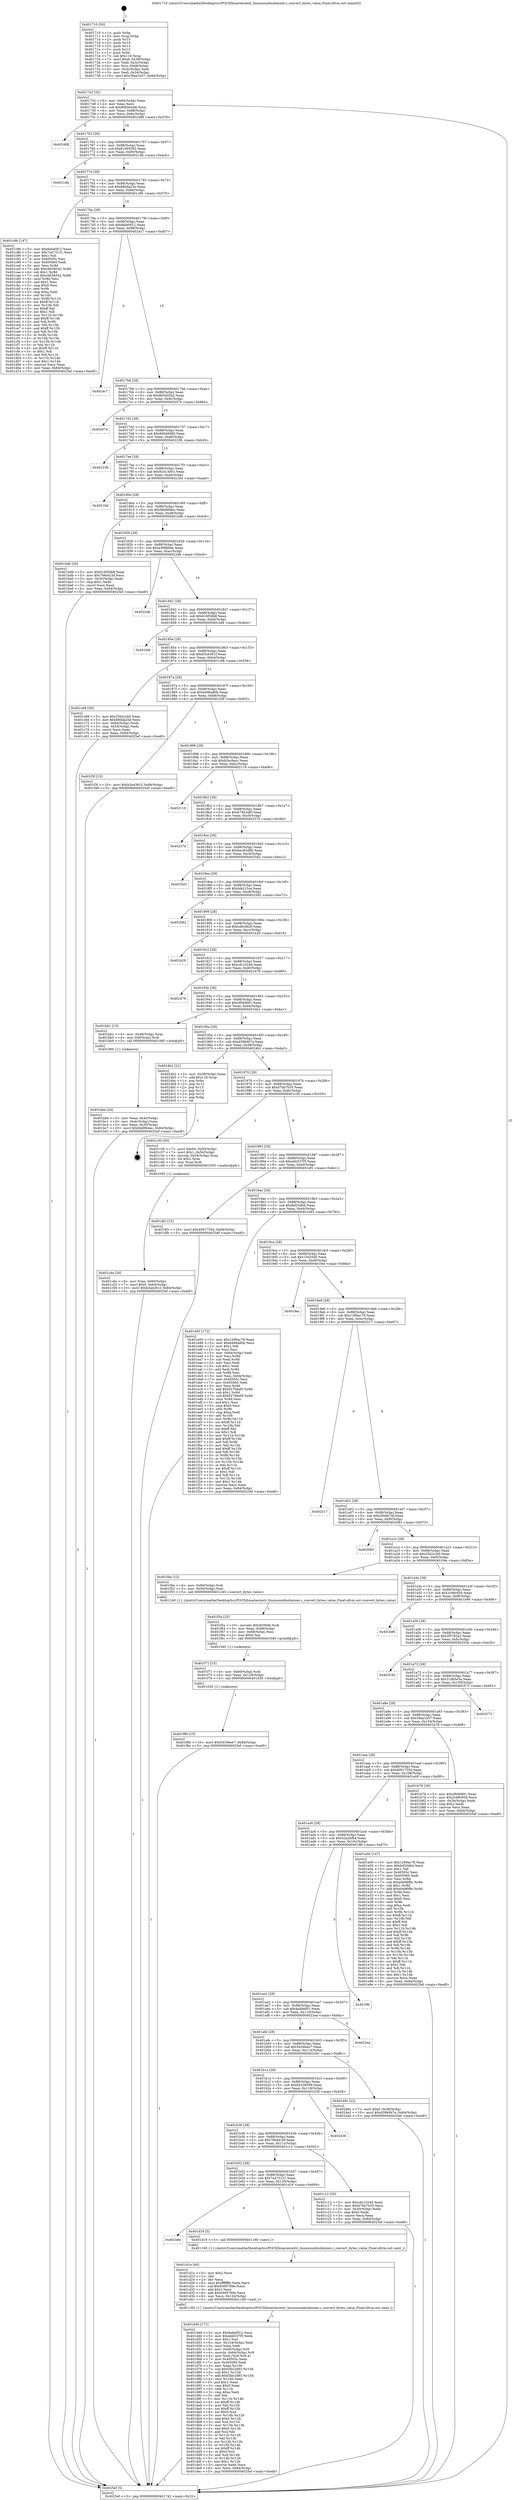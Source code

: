 digraph "0x401710" {
  label = "0x401710 (/mnt/c/Users/mathe/Desktop/tcc/POCII/binaries/extr_linuxsoundusbmixer.c_convert_bytes_value_Final-ollvm.out::main(0))"
  labelloc = "t"
  node[shape=record]

  Entry [label="",width=0.3,height=0.3,shape=circle,fillcolor=black,style=filled]
  "0x401742" [label="{
     0x401742 [32]\l
     | [instrs]\l
     &nbsp;&nbsp;0x401742 \<+6\>: mov -0x84(%rbp),%eax\l
     &nbsp;&nbsp;0x401748 \<+2\>: mov %eax,%ecx\l
     &nbsp;&nbsp;0x40174a \<+6\>: sub $0x80b5b448,%ecx\l
     &nbsp;&nbsp;0x401750 \<+6\>: mov %eax,-0x88(%rbp)\l
     &nbsp;&nbsp;0x401756 \<+6\>: mov %ecx,-0x8c(%rbp)\l
     &nbsp;&nbsp;0x40175c \<+6\>: je 0000000000402488 \<main+0xd78\>\l
  }"]
  "0x402488" [label="{
     0x402488\l
  }", style=dashed]
  "0x401762" [label="{
     0x401762 [28]\l
     | [instrs]\l
     &nbsp;&nbsp;0x401762 \<+5\>: jmp 0000000000401767 \<main+0x57\>\l
     &nbsp;&nbsp;0x401767 \<+6\>: mov -0x88(%rbp),%eax\l
     &nbsp;&nbsp;0x40176d \<+5\>: sub $0x81095592,%eax\l
     &nbsp;&nbsp;0x401772 \<+6\>: mov %eax,-0x90(%rbp)\l
     &nbsp;&nbsp;0x401778 \<+6\>: je 00000000004021db \<main+0xacb\>\l
  }"]
  Exit [label="",width=0.3,height=0.3,shape=circle,fillcolor=black,style=filled,peripheries=2]
  "0x4021db" [label="{
     0x4021db\l
  }", style=dashed]
  "0x40177e" [label="{
     0x40177e [28]\l
     | [instrs]\l
     &nbsp;&nbsp;0x40177e \<+5\>: jmp 0000000000401783 \<main+0x73\>\l
     &nbsp;&nbsp;0x401783 \<+6\>: mov -0x88(%rbp),%eax\l
     &nbsp;&nbsp;0x401789 \<+5\>: sub $0x880da25e,%eax\l
     &nbsp;&nbsp;0x40178e \<+6\>: mov %eax,-0x94(%rbp)\l
     &nbsp;&nbsp;0x401794 \<+6\>: je 0000000000401c86 \<main+0x576\>\l
  }"]
  "0x401f80" [label="{
     0x401f80 [15]\l
     | [instrs]\l
     &nbsp;&nbsp;0x401f80 \<+10\>: movl $0x54346ee7,-0x84(%rbp)\l
     &nbsp;&nbsp;0x401f8a \<+5\>: jmp 00000000004025ef \<main+0xedf\>\l
  }"]
  "0x401c86" [label="{
     0x401c86 [147]\l
     | [instrs]\l
     &nbsp;&nbsp;0x401c86 \<+5\>: mov $0x8abe0f12,%eax\l
     &nbsp;&nbsp;0x401c8b \<+5\>: mov $0x7a473131,%ecx\l
     &nbsp;&nbsp;0x401c90 \<+2\>: mov $0x1,%dl\l
     &nbsp;&nbsp;0x401c92 \<+7\>: mov 0x40505c,%esi\l
     &nbsp;&nbsp;0x401c99 \<+7\>: mov 0x405060,%edi\l
     &nbsp;&nbsp;0x401ca0 \<+3\>: mov %esi,%r8d\l
     &nbsp;&nbsp;0x401ca3 \<+7\>: add $0xcb638342,%r8d\l
     &nbsp;&nbsp;0x401caa \<+4\>: sub $0x1,%r8d\l
     &nbsp;&nbsp;0x401cae \<+7\>: sub $0xcb638342,%r8d\l
     &nbsp;&nbsp;0x401cb5 \<+4\>: imul %r8d,%esi\l
     &nbsp;&nbsp;0x401cb9 \<+3\>: and $0x1,%esi\l
     &nbsp;&nbsp;0x401cbc \<+3\>: cmp $0x0,%esi\l
     &nbsp;&nbsp;0x401cbf \<+4\>: sete %r9b\l
     &nbsp;&nbsp;0x401cc3 \<+3\>: cmp $0xa,%edi\l
     &nbsp;&nbsp;0x401cc6 \<+4\>: setl %r10b\l
     &nbsp;&nbsp;0x401cca \<+3\>: mov %r9b,%r11b\l
     &nbsp;&nbsp;0x401ccd \<+4\>: xor $0xff,%r11b\l
     &nbsp;&nbsp;0x401cd1 \<+3\>: mov %r10b,%bl\l
     &nbsp;&nbsp;0x401cd4 \<+3\>: xor $0xff,%bl\l
     &nbsp;&nbsp;0x401cd7 \<+3\>: xor $0x1,%dl\l
     &nbsp;&nbsp;0x401cda \<+3\>: mov %r11b,%r14b\l
     &nbsp;&nbsp;0x401cdd \<+4\>: and $0xff,%r14b\l
     &nbsp;&nbsp;0x401ce1 \<+3\>: and %dl,%r9b\l
     &nbsp;&nbsp;0x401ce4 \<+3\>: mov %bl,%r15b\l
     &nbsp;&nbsp;0x401ce7 \<+4\>: and $0xff,%r15b\l
     &nbsp;&nbsp;0x401ceb \<+3\>: and %dl,%r10b\l
     &nbsp;&nbsp;0x401cee \<+3\>: or %r9b,%r14b\l
     &nbsp;&nbsp;0x401cf1 \<+3\>: or %r10b,%r15b\l
     &nbsp;&nbsp;0x401cf4 \<+3\>: xor %r15b,%r14b\l
     &nbsp;&nbsp;0x401cf7 \<+3\>: or %bl,%r11b\l
     &nbsp;&nbsp;0x401cfa \<+4\>: xor $0xff,%r11b\l
     &nbsp;&nbsp;0x401cfe \<+3\>: or $0x1,%dl\l
     &nbsp;&nbsp;0x401d01 \<+3\>: and %dl,%r11b\l
     &nbsp;&nbsp;0x401d04 \<+3\>: or %r11b,%r14b\l
     &nbsp;&nbsp;0x401d07 \<+4\>: test $0x1,%r14b\l
     &nbsp;&nbsp;0x401d0b \<+3\>: cmovne %ecx,%eax\l
     &nbsp;&nbsp;0x401d0e \<+6\>: mov %eax,-0x84(%rbp)\l
     &nbsp;&nbsp;0x401d14 \<+5\>: jmp 00000000004025ef \<main+0xedf\>\l
  }"]
  "0x40179a" [label="{
     0x40179a [28]\l
     | [instrs]\l
     &nbsp;&nbsp;0x40179a \<+5\>: jmp 000000000040179f \<main+0x8f\>\l
     &nbsp;&nbsp;0x40179f \<+6\>: mov -0x88(%rbp),%eax\l
     &nbsp;&nbsp;0x4017a5 \<+5\>: sub $0x8abe0f12,%eax\l
     &nbsp;&nbsp;0x4017aa \<+6\>: mov %eax,-0x98(%rbp)\l
     &nbsp;&nbsp;0x4017b0 \<+6\>: je 00000000004024c7 \<main+0xdb7\>\l
  }"]
  "0x401f71" [label="{
     0x401f71 [15]\l
     | [instrs]\l
     &nbsp;&nbsp;0x401f71 \<+4\>: mov -0x60(%rbp),%rdi\l
     &nbsp;&nbsp;0x401f75 \<+6\>: mov %eax,-0x128(%rbp)\l
     &nbsp;&nbsp;0x401f7b \<+5\>: call 0000000000401030 \<free@plt\>\l
     | [calls]\l
     &nbsp;&nbsp;0x401030 \{1\} (unknown)\l
  }"]
  "0x4024c7" [label="{
     0x4024c7\l
  }", style=dashed]
  "0x4017b6" [label="{
     0x4017b6 [28]\l
     | [instrs]\l
     &nbsp;&nbsp;0x4017b6 \<+5\>: jmp 00000000004017bb \<main+0xab\>\l
     &nbsp;&nbsp;0x4017bb \<+6\>: mov -0x88(%rbp),%eax\l
     &nbsp;&nbsp;0x4017c1 \<+5\>: sub $0x8b5405a2,%eax\l
     &nbsp;&nbsp;0x4017c6 \<+6\>: mov %eax,-0x9c(%rbp)\l
     &nbsp;&nbsp;0x4017cc \<+6\>: je 0000000000402074 \<main+0x964\>\l
  }"]
  "0x401f5a" [label="{
     0x401f5a [23]\l
     | [instrs]\l
     &nbsp;&nbsp;0x401f5a \<+10\>: movabs $0x4030d6,%rdi\l
     &nbsp;&nbsp;0x401f64 \<+3\>: mov %eax,-0x68(%rbp)\l
     &nbsp;&nbsp;0x401f67 \<+3\>: mov -0x68(%rbp),%esi\l
     &nbsp;&nbsp;0x401f6a \<+2\>: mov $0x0,%al\l
     &nbsp;&nbsp;0x401f6c \<+5\>: call 0000000000401040 \<printf@plt\>\l
     | [calls]\l
     &nbsp;&nbsp;0x401040 \{1\} (unknown)\l
  }"]
  "0x402074" [label="{
     0x402074\l
  }", style=dashed]
  "0x4017d2" [label="{
     0x4017d2 [28]\l
     | [instrs]\l
     &nbsp;&nbsp;0x4017d2 \<+5\>: jmp 00000000004017d7 \<main+0xc7\>\l
     &nbsp;&nbsp;0x4017d7 \<+6\>: mov -0x88(%rbp),%eax\l
     &nbsp;&nbsp;0x4017dd \<+5\>: sub $0x8d046d90,%eax\l
     &nbsp;&nbsp;0x4017e2 \<+6\>: mov %eax,-0xa0(%rbp)\l
     &nbsp;&nbsp;0x4017e8 \<+6\>: je 0000000000402236 \<main+0xb26\>\l
  }"]
  "0x401d46" [label="{
     0x401d46 [171]\l
     | [instrs]\l
     &nbsp;&nbsp;0x401d46 \<+5\>: mov $0x8abe0f12,%ecx\l
     &nbsp;&nbsp;0x401d4b \<+5\>: mov $0xebb537f5,%edx\l
     &nbsp;&nbsp;0x401d50 \<+3\>: mov $0x1,%sil\l
     &nbsp;&nbsp;0x401d53 \<+6\>: mov -0x124(%rbp),%edi\l
     &nbsp;&nbsp;0x401d59 \<+3\>: imul %eax,%edi\l
     &nbsp;&nbsp;0x401d5c \<+4\>: mov -0x60(%rbp),%r8\l
     &nbsp;&nbsp;0x401d60 \<+4\>: movslq -0x64(%rbp),%r9\l
     &nbsp;&nbsp;0x401d64 \<+4\>: mov %edi,(%r8,%r9,4)\l
     &nbsp;&nbsp;0x401d68 \<+7\>: mov 0x40505c,%eax\l
     &nbsp;&nbsp;0x401d6f \<+7\>: mov 0x405060,%edi\l
     &nbsp;&nbsp;0x401d76 \<+3\>: mov %eax,%r10d\l
     &nbsp;&nbsp;0x401d79 \<+7\>: sub $0xf3bc2d93,%r10d\l
     &nbsp;&nbsp;0x401d80 \<+4\>: sub $0x1,%r10d\l
     &nbsp;&nbsp;0x401d84 \<+7\>: add $0xf3bc2d93,%r10d\l
     &nbsp;&nbsp;0x401d8b \<+4\>: imul %r10d,%eax\l
     &nbsp;&nbsp;0x401d8f \<+3\>: and $0x1,%eax\l
     &nbsp;&nbsp;0x401d92 \<+3\>: cmp $0x0,%eax\l
     &nbsp;&nbsp;0x401d95 \<+4\>: sete %r11b\l
     &nbsp;&nbsp;0x401d99 \<+3\>: cmp $0xa,%edi\l
     &nbsp;&nbsp;0x401d9c \<+3\>: setl %bl\l
     &nbsp;&nbsp;0x401d9f \<+3\>: mov %r11b,%r14b\l
     &nbsp;&nbsp;0x401da2 \<+4\>: xor $0xff,%r14b\l
     &nbsp;&nbsp;0x401da6 \<+3\>: mov %bl,%r15b\l
     &nbsp;&nbsp;0x401da9 \<+4\>: xor $0xff,%r15b\l
     &nbsp;&nbsp;0x401dad \<+4\>: xor $0x0,%sil\l
     &nbsp;&nbsp;0x401db1 \<+3\>: mov %r14b,%r12b\l
     &nbsp;&nbsp;0x401db4 \<+4\>: and $0x0,%r12b\l
     &nbsp;&nbsp;0x401db8 \<+3\>: and %sil,%r11b\l
     &nbsp;&nbsp;0x401dbb \<+3\>: mov %r15b,%r13b\l
     &nbsp;&nbsp;0x401dbe \<+4\>: and $0x0,%r13b\l
     &nbsp;&nbsp;0x401dc2 \<+3\>: and %sil,%bl\l
     &nbsp;&nbsp;0x401dc5 \<+3\>: or %r11b,%r12b\l
     &nbsp;&nbsp;0x401dc8 \<+3\>: or %bl,%r13b\l
     &nbsp;&nbsp;0x401dcb \<+3\>: xor %r13b,%r12b\l
     &nbsp;&nbsp;0x401dce \<+3\>: or %r15b,%r14b\l
     &nbsp;&nbsp;0x401dd1 \<+4\>: xor $0xff,%r14b\l
     &nbsp;&nbsp;0x401dd5 \<+4\>: or $0x0,%sil\l
     &nbsp;&nbsp;0x401dd9 \<+3\>: and %sil,%r14b\l
     &nbsp;&nbsp;0x401ddc \<+3\>: or %r14b,%r12b\l
     &nbsp;&nbsp;0x401ddf \<+4\>: test $0x1,%r12b\l
     &nbsp;&nbsp;0x401de3 \<+3\>: cmovne %edx,%ecx\l
     &nbsp;&nbsp;0x401de6 \<+6\>: mov %ecx,-0x84(%rbp)\l
     &nbsp;&nbsp;0x401dec \<+5\>: jmp 00000000004025ef \<main+0xedf\>\l
  }"]
  "0x402236" [label="{
     0x402236\l
  }", style=dashed]
  "0x4017ee" [label="{
     0x4017ee [28]\l
     | [instrs]\l
     &nbsp;&nbsp;0x4017ee \<+5\>: jmp 00000000004017f3 \<main+0xe3\>\l
     &nbsp;&nbsp;0x4017f3 \<+6\>: mov -0x88(%rbp),%eax\l
     &nbsp;&nbsp;0x4017f9 \<+5\>: sub $0x92d13d01,%eax\l
     &nbsp;&nbsp;0x4017fe \<+6\>: mov %eax,-0xa4(%rbp)\l
     &nbsp;&nbsp;0x401804 \<+6\>: je 00000000004021bd \<main+0xaad\>\l
  }"]
  "0x401d1e" [label="{
     0x401d1e [40]\l
     | [instrs]\l
     &nbsp;&nbsp;0x401d1e \<+5\>: mov $0x2,%ecx\l
     &nbsp;&nbsp;0x401d23 \<+1\>: cltd\l
     &nbsp;&nbsp;0x401d24 \<+2\>: idiv %ecx\l
     &nbsp;&nbsp;0x401d26 \<+6\>: imul $0xfffffffe,%edx,%ecx\l
     &nbsp;&nbsp;0x401d2c \<+6\>: sub $0x6495769e,%ecx\l
     &nbsp;&nbsp;0x401d32 \<+3\>: add $0x1,%ecx\l
     &nbsp;&nbsp;0x401d35 \<+6\>: add $0x6495769e,%ecx\l
     &nbsp;&nbsp;0x401d3b \<+6\>: mov %ecx,-0x124(%rbp)\l
     &nbsp;&nbsp;0x401d41 \<+5\>: call 0000000000401160 \<next_i\>\l
     | [calls]\l
     &nbsp;&nbsp;0x401160 \{1\} (/mnt/c/Users/mathe/Desktop/tcc/POCII/binaries/extr_linuxsoundusbmixer.c_convert_bytes_value_Final-ollvm.out::next_i)\l
  }"]
  "0x4021bd" [label="{
     0x4021bd\l
  }", style=dashed]
  "0x40180a" [label="{
     0x40180a [28]\l
     | [instrs]\l
     &nbsp;&nbsp;0x40180a \<+5\>: jmp 000000000040180f \<main+0xff\>\l
     &nbsp;&nbsp;0x40180f \<+6\>: mov -0x88(%rbp),%eax\l
     &nbsp;&nbsp;0x401815 \<+5\>: sub $0x9dd9b4ec,%eax\l
     &nbsp;&nbsp;0x40181a \<+6\>: mov %eax,-0xa8(%rbp)\l
     &nbsp;&nbsp;0x401820 \<+6\>: je 0000000000401bd6 \<main+0x4c6\>\l
  }"]
  "0x401b6e" [label="{
     0x401b6e\l
  }", style=dashed]
  "0x401bd6" [label="{
     0x401bd6 [30]\l
     | [instrs]\l
     &nbsp;&nbsp;0x401bd6 \<+5\>: mov $0xb16f3db8,%eax\l
     &nbsp;&nbsp;0x401bdb \<+5\>: mov $0x766d41bf,%ecx\l
     &nbsp;&nbsp;0x401be0 \<+3\>: mov -0x30(%rbp),%edx\l
     &nbsp;&nbsp;0x401be3 \<+3\>: cmp $0x1,%edx\l
     &nbsp;&nbsp;0x401be6 \<+3\>: cmovl %ecx,%eax\l
     &nbsp;&nbsp;0x401be9 \<+6\>: mov %eax,-0x84(%rbp)\l
     &nbsp;&nbsp;0x401bef \<+5\>: jmp 00000000004025ef \<main+0xedf\>\l
  }"]
  "0x401826" [label="{
     0x401826 [28]\l
     | [instrs]\l
     &nbsp;&nbsp;0x401826 \<+5\>: jmp 000000000040182b \<main+0x11b\>\l
     &nbsp;&nbsp;0x40182b \<+6\>: mov -0x88(%rbp),%eax\l
     &nbsp;&nbsp;0x401831 \<+5\>: sub $0xa39986ee,%eax\l
     &nbsp;&nbsp;0x401836 \<+6\>: mov %eax,-0xac(%rbp)\l
     &nbsp;&nbsp;0x40183c \<+6\>: je 00000000004022db \<main+0xbcb\>\l
  }"]
  "0x401d19" [label="{
     0x401d19 [5]\l
     | [instrs]\l
     &nbsp;&nbsp;0x401d19 \<+5\>: call 0000000000401160 \<next_i\>\l
     | [calls]\l
     &nbsp;&nbsp;0x401160 \{1\} (/mnt/c/Users/mathe/Desktop/tcc/POCII/binaries/extr_linuxsoundusbmixer.c_convert_bytes_value_Final-ollvm.out::next_i)\l
  }"]
  "0x4022db" [label="{
     0x4022db\l
  }", style=dashed]
  "0x401842" [label="{
     0x401842 [28]\l
     | [instrs]\l
     &nbsp;&nbsp;0x401842 \<+5\>: jmp 0000000000401847 \<main+0x137\>\l
     &nbsp;&nbsp;0x401847 \<+6\>: mov -0x88(%rbp),%eax\l
     &nbsp;&nbsp;0x40184d \<+5\>: sub $0xb16f3db8,%eax\l
     &nbsp;&nbsp;0x401852 \<+6\>: mov %eax,-0xb0(%rbp)\l
     &nbsp;&nbsp;0x401858 \<+6\>: je 0000000000401bf4 \<main+0x4e4\>\l
  }"]
  "0x401c4e" [label="{
     0x401c4e [26]\l
     | [instrs]\l
     &nbsp;&nbsp;0x401c4e \<+4\>: mov %rax,-0x60(%rbp)\l
     &nbsp;&nbsp;0x401c52 \<+7\>: movl $0x0,-0x64(%rbp)\l
     &nbsp;&nbsp;0x401c59 \<+10\>: movl $0xb3a4361f,-0x84(%rbp)\l
     &nbsp;&nbsp;0x401c63 \<+5\>: jmp 00000000004025ef \<main+0xedf\>\l
  }"]
  "0x401bf4" [label="{
     0x401bf4\l
  }", style=dashed]
  "0x40185e" [label="{
     0x40185e [28]\l
     | [instrs]\l
     &nbsp;&nbsp;0x40185e \<+5\>: jmp 0000000000401863 \<main+0x153\>\l
     &nbsp;&nbsp;0x401863 \<+6\>: mov -0x88(%rbp),%eax\l
     &nbsp;&nbsp;0x401869 \<+5\>: sub $0xb3a4361f,%eax\l
     &nbsp;&nbsp;0x40186e \<+6\>: mov %eax,-0xb4(%rbp)\l
     &nbsp;&nbsp;0x401874 \<+6\>: je 0000000000401c68 \<main+0x558\>\l
  }"]
  "0x401b52" [label="{
     0x401b52 [28]\l
     | [instrs]\l
     &nbsp;&nbsp;0x401b52 \<+5\>: jmp 0000000000401b57 \<main+0x447\>\l
     &nbsp;&nbsp;0x401b57 \<+6\>: mov -0x88(%rbp),%eax\l
     &nbsp;&nbsp;0x401b5d \<+5\>: sub $0x7a473131,%eax\l
     &nbsp;&nbsp;0x401b62 \<+6\>: mov %eax,-0x120(%rbp)\l
     &nbsp;&nbsp;0x401b68 \<+6\>: je 0000000000401d19 \<main+0x609\>\l
  }"]
  "0x401c68" [label="{
     0x401c68 [30]\l
     | [instrs]\l
     &nbsp;&nbsp;0x401c68 \<+5\>: mov $0x25b2ccb0,%eax\l
     &nbsp;&nbsp;0x401c6d \<+5\>: mov $0x880da25e,%ecx\l
     &nbsp;&nbsp;0x401c72 \<+3\>: mov -0x64(%rbp),%edx\l
     &nbsp;&nbsp;0x401c75 \<+3\>: cmp -0x54(%rbp),%edx\l
     &nbsp;&nbsp;0x401c78 \<+3\>: cmovl %ecx,%eax\l
     &nbsp;&nbsp;0x401c7b \<+6\>: mov %eax,-0x84(%rbp)\l
     &nbsp;&nbsp;0x401c81 \<+5\>: jmp 00000000004025ef \<main+0xedf\>\l
  }"]
  "0x40187a" [label="{
     0x40187a [28]\l
     | [instrs]\l
     &nbsp;&nbsp;0x40187a \<+5\>: jmp 000000000040187f \<main+0x16f\>\l
     &nbsp;&nbsp;0x40187f \<+6\>: mov -0x88(%rbp),%eax\l
     &nbsp;&nbsp;0x401885 \<+5\>: sub $0xb496a80b,%eax\l
     &nbsp;&nbsp;0x40188a \<+6\>: mov %eax,-0xb8(%rbp)\l
     &nbsp;&nbsp;0x401890 \<+6\>: je 0000000000401f3f \<main+0x82f\>\l
  }"]
  "0x401c12" [label="{
     0x401c12 [30]\l
     | [instrs]\l
     &nbsp;&nbsp;0x401c12 \<+5\>: mov $0xcdc1024d,%eax\l
     &nbsp;&nbsp;0x401c17 \<+5\>: mov $0xd7bb7b35,%ecx\l
     &nbsp;&nbsp;0x401c1c \<+3\>: mov -0x30(%rbp),%edx\l
     &nbsp;&nbsp;0x401c1f \<+3\>: cmp $0x0,%edx\l
     &nbsp;&nbsp;0x401c22 \<+3\>: cmove %ecx,%eax\l
     &nbsp;&nbsp;0x401c25 \<+6\>: mov %eax,-0x84(%rbp)\l
     &nbsp;&nbsp;0x401c2b \<+5\>: jmp 00000000004025ef \<main+0xedf\>\l
  }"]
  "0x401f3f" [label="{
     0x401f3f [15]\l
     | [instrs]\l
     &nbsp;&nbsp;0x401f3f \<+10\>: movl $0xb3a4361f,-0x84(%rbp)\l
     &nbsp;&nbsp;0x401f49 \<+5\>: jmp 00000000004025ef \<main+0xedf\>\l
  }"]
  "0x401896" [label="{
     0x401896 [28]\l
     | [instrs]\l
     &nbsp;&nbsp;0x401896 \<+5\>: jmp 000000000040189b \<main+0x18b\>\l
     &nbsp;&nbsp;0x40189b \<+6\>: mov -0x88(%rbp),%eax\l
     &nbsp;&nbsp;0x4018a1 \<+5\>: sub $0xb5ac9acc,%eax\l
     &nbsp;&nbsp;0x4018a6 \<+6\>: mov %eax,-0xbc(%rbp)\l
     &nbsp;&nbsp;0x4018ac \<+6\>: je 0000000000402116 \<main+0xa06\>\l
  }"]
  "0x401b36" [label="{
     0x401b36 [28]\l
     | [instrs]\l
     &nbsp;&nbsp;0x401b36 \<+5\>: jmp 0000000000401b3b \<main+0x42b\>\l
     &nbsp;&nbsp;0x401b3b \<+6\>: mov -0x88(%rbp),%eax\l
     &nbsp;&nbsp;0x401b41 \<+5\>: sub $0x766d41bf,%eax\l
     &nbsp;&nbsp;0x401b46 \<+6\>: mov %eax,-0x11c(%rbp)\l
     &nbsp;&nbsp;0x401b4c \<+6\>: je 0000000000401c12 \<main+0x502\>\l
  }"]
  "0x402116" [label="{
     0x402116\l
  }", style=dashed]
  "0x4018b2" [label="{
     0x4018b2 [28]\l
     | [instrs]\l
     &nbsp;&nbsp;0x4018b2 \<+5\>: jmp 00000000004018b7 \<main+0x1a7\>\l
     &nbsp;&nbsp;0x4018b7 \<+6\>: mov -0x88(%rbp),%eax\l
     &nbsp;&nbsp;0x4018bd \<+5\>: sub $0xb7943af0,%eax\l
     &nbsp;&nbsp;0x4018c2 \<+6\>: mov %eax,-0xc0(%rbp)\l
     &nbsp;&nbsp;0x4018c8 \<+6\>: je 000000000040237d \<main+0xc6d\>\l
  }"]
  "0x402438" [label="{
     0x402438\l
  }", style=dashed]
  "0x40237d" [label="{
     0x40237d\l
  }", style=dashed]
  "0x4018ce" [label="{
     0x4018ce [28]\l
     | [instrs]\l
     &nbsp;&nbsp;0x4018ce \<+5\>: jmp 00000000004018d3 \<main+0x1c3\>\l
     &nbsp;&nbsp;0x4018d3 \<+6\>: mov -0x88(%rbp),%eax\l
     &nbsp;&nbsp;0x4018d9 \<+5\>: sub $0xbec83d8b,%eax\l
     &nbsp;&nbsp;0x4018de \<+6\>: mov %eax,-0xc4(%rbp)\l
     &nbsp;&nbsp;0x4018e4 \<+6\>: je 00000000004025d2 \<main+0xec2\>\l
  }"]
  "0x401b1a" [label="{
     0x401b1a [28]\l
     | [instrs]\l
     &nbsp;&nbsp;0x401b1a \<+5\>: jmp 0000000000401b1f \<main+0x40f\>\l
     &nbsp;&nbsp;0x401b1f \<+6\>: mov -0x88(%rbp),%eax\l
     &nbsp;&nbsp;0x401b25 \<+5\>: sub $0x64338599,%eax\l
     &nbsp;&nbsp;0x401b2a \<+6\>: mov %eax,-0x118(%rbp)\l
     &nbsp;&nbsp;0x401b30 \<+6\>: je 0000000000402438 \<main+0xd28\>\l
  }"]
  "0x4025d2" [label="{
     0x4025d2\l
  }", style=dashed]
  "0x4018ea" [label="{
     0x4018ea [28]\l
     | [instrs]\l
     &nbsp;&nbsp;0x4018ea \<+5\>: jmp 00000000004018ef \<main+0x1df\>\l
     &nbsp;&nbsp;0x4018ef \<+6\>: mov -0x88(%rbp),%eax\l
     &nbsp;&nbsp;0x4018f5 \<+5\>: sub $0xbfe215ca,%eax\l
     &nbsp;&nbsp;0x4018fa \<+6\>: mov %eax,-0xc8(%rbp)\l
     &nbsp;&nbsp;0x401900 \<+6\>: je 0000000000402582 \<main+0xe72\>\l
  }"]
  "0x40249c" [label="{
     0x40249c [22]\l
     | [instrs]\l
     &nbsp;&nbsp;0x40249c \<+7\>: movl $0x0,-0x38(%rbp)\l
     &nbsp;&nbsp;0x4024a3 \<+10\>: movl $0xd3984b7a,-0x84(%rbp)\l
     &nbsp;&nbsp;0x4024ad \<+5\>: jmp 00000000004025ef \<main+0xedf\>\l
  }"]
  "0x402582" [label="{
     0x402582\l
  }", style=dashed]
  "0x401906" [label="{
     0x401906 [28]\l
     | [instrs]\l
     &nbsp;&nbsp;0x401906 \<+5\>: jmp 000000000040190b \<main+0x1fb\>\l
     &nbsp;&nbsp;0x40190b \<+6\>: mov -0x88(%rbp),%eax\l
     &nbsp;&nbsp;0x401911 \<+5\>: sub $0xcd6cfd28,%eax\l
     &nbsp;&nbsp;0x401916 \<+6\>: mov %eax,-0xcc(%rbp)\l
     &nbsp;&nbsp;0x40191c \<+6\>: je 0000000000402429 \<main+0xd19\>\l
  }"]
  "0x401afe" [label="{
     0x401afe [28]\l
     | [instrs]\l
     &nbsp;&nbsp;0x401afe \<+5\>: jmp 0000000000401b03 \<main+0x3f3\>\l
     &nbsp;&nbsp;0x401b03 \<+6\>: mov -0x88(%rbp),%eax\l
     &nbsp;&nbsp;0x401b09 \<+5\>: sub $0x54346ee7,%eax\l
     &nbsp;&nbsp;0x401b0e \<+6\>: mov %eax,-0x114(%rbp)\l
     &nbsp;&nbsp;0x401b14 \<+6\>: je 000000000040249c \<main+0xd8c\>\l
  }"]
  "0x402429" [label="{
     0x402429\l
  }", style=dashed]
  "0x401922" [label="{
     0x401922 [28]\l
     | [instrs]\l
     &nbsp;&nbsp;0x401922 \<+5\>: jmp 0000000000401927 \<main+0x217\>\l
     &nbsp;&nbsp;0x401927 \<+6\>: mov -0x88(%rbp),%eax\l
     &nbsp;&nbsp;0x40192d \<+5\>: sub $0xcdc1024d,%eax\l
     &nbsp;&nbsp;0x401932 \<+6\>: mov %eax,-0xd0(%rbp)\l
     &nbsp;&nbsp;0x401938 \<+6\>: je 0000000000402479 \<main+0xd69\>\l
  }"]
  "0x4022ea" [label="{
     0x4022ea\l
  }", style=dashed]
  "0x402479" [label="{
     0x402479\l
  }", style=dashed]
  "0x40193e" [label="{
     0x40193e [28]\l
     | [instrs]\l
     &nbsp;&nbsp;0x40193e \<+5\>: jmp 0000000000401943 \<main+0x233\>\l
     &nbsp;&nbsp;0x401943 \<+6\>: mov -0x88(%rbp),%eax\l
     &nbsp;&nbsp;0x401949 \<+5\>: sub $0xcf040b91,%eax\l
     &nbsp;&nbsp;0x40194e \<+6\>: mov %eax,-0xd4(%rbp)\l
     &nbsp;&nbsp;0x401954 \<+6\>: je 0000000000401bb1 \<main+0x4a1\>\l
  }"]
  "0x401ae2" [label="{
     0x401ae2 [28]\l
     | [instrs]\l
     &nbsp;&nbsp;0x401ae2 \<+5\>: jmp 0000000000401ae7 \<main+0x3d7\>\l
     &nbsp;&nbsp;0x401ae7 \<+6\>: mov -0x88(%rbp),%eax\l
     &nbsp;&nbsp;0x401aed \<+5\>: sub $0x4a4def01,%eax\l
     &nbsp;&nbsp;0x401af2 \<+6\>: mov %eax,-0x110(%rbp)\l
     &nbsp;&nbsp;0x401af8 \<+6\>: je 00000000004022ea \<main+0xbda\>\l
  }"]
  "0x401bb1" [label="{
     0x401bb1 [13]\l
     | [instrs]\l
     &nbsp;&nbsp;0x401bb1 \<+4\>: mov -0x48(%rbp),%rax\l
     &nbsp;&nbsp;0x401bb5 \<+4\>: mov 0x8(%rax),%rdi\l
     &nbsp;&nbsp;0x401bb9 \<+5\>: call 0000000000401060 \<atoi@plt\>\l
     | [calls]\l
     &nbsp;&nbsp;0x401060 \{1\} (unknown)\l
  }"]
  "0x40195a" [label="{
     0x40195a [28]\l
     | [instrs]\l
     &nbsp;&nbsp;0x40195a \<+5\>: jmp 000000000040195f \<main+0x24f\>\l
     &nbsp;&nbsp;0x40195f \<+6\>: mov -0x88(%rbp),%eax\l
     &nbsp;&nbsp;0x401965 \<+5\>: sub $0xd3984b7a,%eax\l
     &nbsp;&nbsp;0x40196a \<+6\>: mov %eax,-0xd8(%rbp)\l
     &nbsp;&nbsp;0x401970 \<+6\>: je 00000000004024b2 \<main+0xda2\>\l
  }"]
  "0x401f8f" [label="{
     0x401f8f\l
  }", style=dashed]
  "0x4024b2" [label="{
     0x4024b2 [21]\l
     | [instrs]\l
     &nbsp;&nbsp;0x4024b2 \<+3\>: mov -0x38(%rbp),%eax\l
     &nbsp;&nbsp;0x4024b5 \<+7\>: add $0x118,%rsp\l
     &nbsp;&nbsp;0x4024bc \<+1\>: pop %rbx\l
     &nbsp;&nbsp;0x4024bd \<+2\>: pop %r12\l
     &nbsp;&nbsp;0x4024bf \<+2\>: pop %r13\l
     &nbsp;&nbsp;0x4024c1 \<+2\>: pop %r14\l
     &nbsp;&nbsp;0x4024c3 \<+2\>: pop %r15\l
     &nbsp;&nbsp;0x4024c5 \<+1\>: pop %rbp\l
     &nbsp;&nbsp;0x4024c6 \<+1\>: ret\l
  }"]
  "0x401976" [label="{
     0x401976 [28]\l
     | [instrs]\l
     &nbsp;&nbsp;0x401976 \<+5\>: jmp 000000000040197b \<main+0x26b\>\l
     &nbsp;&nbsp;0x40197b \<+6\>: mov -0x88(%rbp),%eax\l
     &nbsp;&nbsp;0x401981 \<+5\>: sub $0xd7bb7b35,%eax\l
     &nbsp;&nbsp;0x401986 \<+6\>: mov %eax,-0xdc(%rbp)\l
     &nbsp;&nbsp;0x40198c \<+6\>: je 0000000000401c30 \<main+0x520\>\l
  }"]
  "0x401ac6" [label="{
     0x401ac6 [28]\l
     | [instrs]\l
     &nbsp;&nbsp;0x401ac6 \<+5\>: jmp 0000000000401acb \<main+0x3bb\>\l
     &nbsp;&nbsp;0x401acb \<+6\>: mov -0x88(%rbp),%eax\l
     &nbsp;&nbsp;0x401ad1 \<+5\>: sub $0x42a2bfb4,%eax\l
     &nbsp;&nbsp;0x401ad6 \<+6\>: mov %eax,-0x10c(%rbp)\l
     &nbsp;&nbsp;0x401adc \<+6\>: je 0000000000401f8f \<main+0x87f\>\l
  }"]
  "0x401c30" [label="{
     0x401c30 [30]\l
     | [instrs]\l
     &nbsp;&nbsp;0x401c30 \<+7\>: movl $0x64,-0x50(%rbp)\l
     &nbsp;&nbsp;0x401c37 \<+7\>: movl $0x1,-0x54(%rbp)\l
     &nbsp;&nbsp;0x401c3e \<+4\>: movslq -0x54(%rbp),%rax\l
     &nbsp;&nbsp;0x401c42 \<+4\>: shl $0x2,%rax\l
     &nbsp;&nbsp;0x401c46 \<+3\>: mov %rax,%rdi\l
     &nbsp;&nbsp;0x401c49 \<+5\>: call 0000000000401050 \<malloc@plt\>\l
     | [calls]\l
     &nbsp;&nbsp;0x401050 \{1\} (unknown)\l
  }"]
  "0x401992" [label="{
     0x401992 [28]\l
     | [instrs]\l
     &nbsp;&nbsp;0x401992 \<+5\>: jmp 0000000000401997 \<main+0x287\>\l
     &nbsp;&nbsp;0x401997 \<+6\>: mov -0x88(%rbp),%eax\l
     &nbsp;&nbsp;0x40199d \<+5\>: sub $0xebb537f5,%eax\l
     &nbsp;&nbsp;0x4019a2 \<+6\>: mov %eax,-0xe0(%rbp)\l
     &nbsp;&nbsp;0x4019a8 \<+6\>: je 0000000000401df1 \<main+0x6e1\>\l
  }"]
  "0x401e00" [label="{
     0x401e00 [147]\l
     | [instrs]\l
     &nbsp;&nbsp;0x401e00 \<+5\>: mov $0x1289ac78,%eax\l
     &nbsp;&nbsp;0x401e05 \<+5\>: mov $0xfef25db4,%ecx\l
     &nbsp;&nbsp;0x401e0a \<+2\>: mov $0x1,%dl\l
     &nbsp;&nbsp;0x401e0c \<+7\>: mov 0x40505c,%esi\l
     &nbsp;&nbsp;0x401e13 \<+7\>: mov 0x405060,%edi\l
     &nbsp;&nbsp;0x401e1a \<+3\>: mov %esi,%r8d\l
     &nbsp;&nbsp;0x401e1d \<+7\>: sub $0xe0e96f8c,%r8d\l
     &nbsp;&nbsp;0x401e24 \<+4\>: sub $0x1,%r8d\l
     &nbsp;&nbsp;0x401e28 \<+7\>: add $0xe0e96f8c,%r8d\l
     &nbsp;&nbsp;0x401e2f \<+4\>: imul %r8d,%esi\l
     &nbsp;&nbsp;0x401e33 \<+3\>: and $0x1,%esi\l
     &nbsp;&nbsp;0x401e36 \<+3\>: cmp $0x0,%esi\l
     &nbsp;&nbsp;0x401e39 \<+4\>: sete %r9b\l
     &nbsp;&nbsp;0x401e3d \<+3\>: cmp $0xa,%edi\l
     &nbsp;&nbsp;0x401e40 \<+4\>: setl %r10b\l
     &nbsp;&nbsp;0x401e44 \<+3\>: mov %r9b,%r11b\l
     &nbsp;&nbsp;0x401e47 \<+4\>: xor $0xff,%r11b\l
     &nbsp;&nbsp;0x401e4b \<+3\>: mov %r10b,%bl\l
     &nbsp;&nbsp;0x401e4e \<+3\>: xor $0xff,%bl\l
     &nbsp;&nbsp;0x401e51 \<+3\>: xor $0x1,%dl\l
     &nbsp;&nbsp;0x401e54 \<+3\>: mov %r11b,%r14b\l
     &nbsp;&nbsp;0x401e57 \<+4\>: and $0xff,%r14b\l
     &nbsp;&nbsp;0x401e5b \<+3\>: and %dl,%r9b\l
     &nbsp;&nbsp;0x401e5e \<+3\>: mov %bl,%r15b\l
     &nbsp;&nbsp;0x401e61 \<+4\>: and $0xff,%r15b\l
     &nbsp;&nbsp;0x401e65 \<+3\>: and %dl,%r10b\l
     &nbsp;&nbsp;0x401e68 \<+3\>: or %r9b,%r14b\l
     &nbsp;&nbsp;0x401e6b \<+3\>: or %r10b,%r15b\l
     &nbsp;&nbsp;0x401e6e \<+3\>: xor %r15b,%r14b\l
     &nbsp;&nbsp;0x401e71 \<+3\>: or %bl,%r11b\l
     &nbsp;&nbsp;0x401e74 \<+4\>: xor $0xff,%r11b\l
     &nbsp;&nbsp;0x401e78 \<+3\>: or $0x1,%dl\l
     &nbsp;&nbsp;0x401e7b \<+3\>: and %dl,%r11b\l
     &nbsp;&nbsp;0x401e7e \<+3\>: or %r11b,%r14b\l
     &nbsp;&nbsp;0x401e81 \<+4\>: test $0x1,%r14b\l
     &nbsp;&nbsp;0x401e85 \<+3\>: cmovne %ecx,%eax\l
     &nbsp;&nbsp;0x401e88 \<+6\>: mov %eax,-0x84(%rbp)\l
     &nbsp;&nbsp;0x401e8e \<+5\>: jmp 00000000004025ef \<main+0xedf\>\l
  }"]
  "0x401df1" [label="{
     0x401df1 [15]\l
     | [instrs]\l
     &nbsp;&nbsp;0x401df1 \<+10\>: movl $0x4091735d,-0x84(%rbp)\l
     &nbsp;&nbsp;0x401dfb \<+5\>: jmp 00000000004025ef \<main+0xedf\>\l
  }"]
  "0x4019ae" [label="{
     0x4019ae [28]\l
     | [instrs]\l
     &nbsp;&nbsp;0x4019ae \<+5\>: jmp 00000000004019b3 \<main+0x2a3\>\l
     &nbsp;&nbsp;0x4019b3 \<+6\>: mov -0x88(%rbp),%eax\l
     &nbsp;&nbsp;0x4019b9 \<+5\>: sub $0xfef25db4,%eax\l
     &nbsp;&nbsp;0x4019be \<+6\>: mov %eax,-0xe4(%rbp)\l
     &nbsp;&nbsp;0x4019c4 \<+6\>: je 0000000000401e93 \<main+0x783\>\l
  }"]
  "0x401bbe" [label="{
     0x401bbe [24]\l
     | [instrs]\l
     &nbsp;&nbsp;0x401bbe \<+3\>: mov %eax,-0x4c(%rbp)\l
     &nbsp;&nbsp;0x401bc1 \<+3\>: mov -0x4c(%rbp),%eax\l
     &nbsp;&nbsp;0x401bc4 \<+3\>: mov %eax,-0x30(%rbp)\l
     &nbsp;&nbsp;0x401bc7 \<+10\>: movl $0x9dd9b4ec,-0x84(%rbp)\l
     &nbsp;&nbsp;0x401bd1 \<+5\>: jmp 00000000004025ef \<main+0xedf\>\l
  }"]
  "0x401e93" [label="{
     0x401e93 [172]\l
     | [instrs]\l
     &nbsp;&nbsp;0x401e93 \<+5\>: mov $0x1289ac78,%eax\l
     &nbsp;&nbsp;0x401e98 \<+5\>: mov $0xb496a80b,%ecx\l
     &nbsp;&nbsp;0x401e9d \<+2\>: mov $0x1,%dl\l
     &nbsp;&nbsp;0x401e9f \<+2\>: xor %esi,%esi\l
     &nbsp;&nbsp;0x401ea1 \<+3\>: mov -0x64(%rbp),%edi\l
     &nbsp;&nbsp;0x401ea4 \<+3\>: mov %esi,%r8d\l
     &nbsp;&nbsp;0x401ea7 \<+3\>: sub %edi,%r8d\l
     &nbsp;&nbsp;0x401eaa \<+2\>: mov %esi,%edi\l
     &nbsp;&nbsp;0x401eac \<+3\>: sub $0x1,%edi\l
     &nbsp;&nbsp;0x401eaf \<+3\>: add %edi,%r8d\l
     &nbsp;&nbsp;0x401eb2 \<+3\>: sub %r8d,%esi\l
     &nbsp;&nbsp;0x401eb5 \<+3\>: mov %esi,-0x64(%rbp)\l
     &nbsp;&nbsp;0x401eb8 \<+7\>: mov 0x40505c,%esi\l
     &nbsp;&nbsp;0x401ebf \<+7\>: mov 0x405060,%edi\l
     &nbsp;&nbsp;0x401ec6 \<+3\>: mov %esi,%r8d\l
     &nbsp;&nbsp;0x401ec9 \<+7\>: add $0x8276def5,%r8d\l
     &nbsp;&nbsp;0x401ed0 \<+4\>: sub $0x1,%r8d\l
     &nbsp;&nbsp;0x401ed4 \<+7\>: sub $0x8276def5,%r8d\l
     &nbsp;&nbsp;0x401edb \<+4\>: imul %r8d,%esi\l
     &nbsp;&nbsp;0x401edf \<+3\>: and $0x1,%esi\l
     &nbsp;&nbsp;0x401ee2 \<+3\>: cmp $0x0,%esi\l
     &nbsp;&nbsp;0x401ee5 \<+4\>: sete %r9b\l
     &nbsp;&nbsp;0x401ee9 \<+3\>: cmp $0xa,%edi\l
     &nbsp;&nbsp;0x401eec \<+4\>: setl %r10b\l
     &nbsp;&nbsp;0x401ef0 \<+3\>: mov %r9b,%r11b\l
     &nbsp;&nbsp;0x401ef3 \<+4\>: xor $0xff,%r11b\l
     &nbsp;&nbsp;0x401ef7 \<+3\>: mov %r10b,%bl\l
     &nbsp;&nbsp;0x401efa \<+3\>: xor $0xff,%bl\l
     &nbsp;&nbsp;0x401efd \<+3\>: xor $0x1,%dl\l
     &nbsp;&nbsp;0x401f00 \<+3\>: mov %r11b,%r14b\l
     &nbsp;&nbsp;0x401f03 \<+4\>: and $0xff,%r14b\l
     &nbsp;&nbsp;0x401f07 \<+3\>: and %dl,%r9b\l
     &nbsp;&nbsp;0x401f0a \<+3\>: mov %bl,%r15b\l
     &nbsp;&nbsp;0x401f0d \<+4\>: and $0xff,%r15b\l
     &nbsp;&nbsp;0x401f11 \<+3\>: and %dl,%r10b\l
     &nbsp;&nbsp;0x401f14 \<+3\>: or %r9b,%r14b\l
     &nbsp;&nbsp;0x401f17 \<+3\>: or %r10b,%r15b\l
     &nbsp;&nbsp;0x401f1a \<+3\>: xor %r15b,%r14b\l
     &nbsp;&nbsp;0x401f1d \<+3\>: or %bl,%r11b\l
     &nbsp;&nbsp;0x401f20 \<+4\>: xor $0xff,%r11b\l
     &nbsp;&nbsp;0x401f24 \<+3\>: or $0x1,%dl\l
     &nbsp;&nbsp;0x401f27 \<+3\>: and %dl,%r11b\l
     &nbsp;&nbsp;0x401f2a \<+3\>: or %r11b,%r14b\l
     &nbsp;&nbsp;0x401f2d \<+4\>: test $0x1,%r14b\l
     &nbsp;&nbsp;0x401f31 \<+3\>: cmovne %ecx,%eax\l
     &nbsp;&nbsp;0x401f34 \<+6\>: mov %eax,-0x84(%rbp)\l
     &nbsp;&nbsp;0x401f3a \<+5\>: jmp 00000000004025ef \<main+0xedf\>\l
  }"]
  "0x4019ca" [label="{
     0x4019ca [28]\l
     | [instrs]\l
     &nbsp;&nbsp;0x4019ca \<+5\>: jmp 00000000004019cf \<main+0x2bf\>\l
     &nbsp;&nbsp;0x4019cf \<+6\>: mov -0x88(%rbp),%eax\l
     &nbsp;&nbsp;0x4019d5 \<+5\>: sub $0x15020d5,%eax\l
     &nbsp;&nbsp;0x4019da \<+6\>: mov %eax,-0xe8(%rbp)\l
     &nbsp;&nbsp;0x4019e0 \<+6\>: je 0000000000401fea \<main+0x8da\>\l
  }"]
  "0x401710" [label="{
     0x401710 [50]\l
     | [instrs]\l
     &nbsp;&nbsp;0x401710 \<+1\>: push %rbp\l
     &nbsp;&nbsp;0x401711 \<+3\>: mov %rsp,%rbp\l
     &nbsp;&nbsp;0x401714 \<+2\>: push %r15\l
     &nbsp;&nbsp;0x401716 \<+2\>: push %r14\l
     &nbsp;&nbsp;0x401718 \<+2\>: push %r13\l
     &nbsp;&nbsp;0x40171a \<+2\>: push %r12\l
     &nbsp;&nbsp;0x40171c \<+1\>: push %rbx\l
     &nbsp;&nbsp;0x40171d \<+7\>: sub $0x118,%rsp\l
     &nbsp;&nbsp;0x401724 \<+7\>: movl $0x0,-0x38(%rbp)\l
     &nbsp;&nbsp;0x40172b \<+3\>: mov %edi,-0x3c(%rbp)\l
     &nbsp;&nbsp;0x40172e \<+4\>: mov %rsi,-0x48(%rbp)\l
     &nbsp;&nbsp;0x401732 \<+3\>: mov -0x3c(%rbp),%edi\l
     &nbsp;&nbsp;0x401735 \<+3\>: mov %edi,-0x34(%rbp)\l
     &nbsp;&nbsp;0x401738 \<+10\>: movl $0x39aa1b57,-0x84(%rbp)\l
  }"]
  "0x401fea" [label="{
     0x401fea\l
  }", style=dashed]
  "0x4019e6" [label="{
     0x4019e6 [28]\l
     | [instrs]\l
     &nbsp;&nbsp;0x4019e6 \<+5\>: jmp 00000000004019eb \<main+0x2db\>\l
     &nbsp;&nbsp;0x4019eb \<+6\>: mov -0x88(%rbp),%eax\l
     &nbsp;&nbsp;0x4019f1 \<+5\>: sub $0x1289ac78,%eax\l
     &nbsp;&nbsp;0x4019f6 \<+6\>: mov %eax,-0xec(%rbp)\l
     &nbsp;&nbsp;0x4019fc \<+6\>: je 0000000000402517 \<main+0xe07\>\l
  }"]
  "0x4025ef" [label="{
     0x4025ef [5]\l
     | [instrs]\l
     &nbsp;&nbsp;0x4025ef \<+5\>: jmp 0000000000401742 \<main+0x32\>\l
  }"]
  "0x402517" [label="{
     0x402517\l
  }", style=dashed]
  "0x401a02" [label="{
     0x401a02 [28]\l
     | [instrs]\l
     &nbsp;&nbsp;0x401a02 \<+5\>: jmp 0000000000401a07 \<main+0x2f7\>\l
     &nbsp;&nbsp;0x401a07 \<+6\>: mov -0x88(%rbp),%eax\l
     &nbsp;&nbsp;0x401a0d \<+5\>: sub $0x200db74f,%eax\l
     &nbsp;&nbsp;0x401a12 \<+6\>: mov %eax,-0xf0(%rbp)\l
     &nbsp;&nbsp;0x401a18 \<+6\>: je 0000000000402083 \<main+0x973\>\l
  }"]
  "0x401aaa" [label="{
     0x401aaa [28]\l
     | [instrs]\l
     &nbsp;&nbsp;0x401aaa \<+5\>: jmp 0000000000401aaf \<main+0x39f\>\l
     &nbsp;&nbsp;0x401aaf \<+6\>: mov -0x88(%rbp),%eax\l
     &nbsp;&nbsp;0x401ab5 \<+5\>: sub $0x4091735d,%eax\l
     &nbsp;&nbsp;0x401aba \<+6\>: mov %eax,-0x108(%rbp)\l
     &nbsp;&nbsp;0x401ac0 \<+6\>: je 0000000000401e00 \<main+0x6f0\>\l
  }"]
  "0x402083" [label="{
     0x402083\l
  }", style=dashed]
  "0x401a1e" [label="{
     0x401a1e [28]\l
     | [instrs]\l
     &nbsp;&nbsp;0x401a1e \<+5\>: jmp 0000000000401a23 \<main+0x313\>\l
     &nbsp;&nbsp;0x401a23 \<+6\>: mov -0x88(%rbp),%eax\l
     &nbsp;&nbsp;0x401a29 \<+5\>: sub $0x25b2ccb0,%eax\l
     &nbsp;&nbsp;0x401a2e \<+6\>: mov %eax,-0xf4(%rbp)\l
     &nbsp;&nbsp;0x401a34 \<+6\>: je 0000000000401f4e \<main+0x83e\>\l
  }"]
  "0x401b78" [label="{
     0x401b78 [30]\l
     | [instrs]\l
     &nbsp;&nbsp;0x401b78 \<+5\>: mov $0xcf040b91,%eax\l
     &nbsp;&nbsp;0x401b7d \<+5\>: mov $0x2c98c956,%ecx\l
     &nbsp;&nbsp;0x401b82 \<+3\>: mov -0x34(%rbp),%edx\l
     &nbsp;&nbsp;0x401b85 \<+3\>: cmp $0x2,%edx\l
     &nbsp;&nbsp;0x401b88 \<+3\>: cmovne %ecx,%eax\l
     &nbsp;&nbsp;0x401b8b \<+6\>: mov %eax,-0x84(%rbp)\l
     &nbsp;&nbsp;0x401b91 \<+5\>: jmp 00000000004025ef \<main+0xedf\>\l
  }"]
  "0x401f4e" [label="{
     0x401f4e [12]\l
     | [instrs]\l
     &nbsp;&nbsp;0x401f4e \<+4\>: mov -0x60(%rbp),%rdi\l
     &nbsp;&nbsp;0x401f52 \<+3\>: mov -0x50(%rbp),%esi\l
     &nbsp;&nbsp;0x401f55 \<+5\>: call 0000000000401240 \<convert_bytes_value\>\l
     | [calls]\l
     &nbsp;&nbsp;0x401240 \{1\} (/mnt/c/Users/mathe/Desktop/tcc/POCII/binaries/extr_linuxsoundusbmixer.c_convert_bytes_value_Final-ollvm.out::convert_bytes_value)\l
  }"]
  "0x401a3a" [label="{
     0x401a3a [28]\l
     | [instrs]\l
     &nbsp;&nbsp;0x401a3a \<+5\>: jmp 0000000000401a3f \<main+0x32f\>\l
     &nbsp;&nbsp;0x401a3f \<+6\>: mov -0x88(%rbp),%eax\l
     &nbsp;&nbsp;0x401a45 \<+5\>: sub $0x2c98c956,%eax\l
     &nbsp;&nbsp;0x401a4a \<+6\>: mov %eax,-0xf8(%rbp)\l
     &nbsp;&nbsp;0x401a50 \<+6\>: je 0000000000401b96 \<main+0x486\>\l
  }"]
  "0x401a8e" [label="{
     0x401a8e [28]\l
     | [instrs]\l
     &nbsp;&nbsp;0x401a8e \<+5\>: jmp 0000000000401a93 \<main+0x383\>\l
     &nbsp;&nbsp;0x401a93 \<+6\>: mov -0x88(%rbp),%eax\l
     &nbsp;&nbsp;0x401a99 \<+5\>: sub $0x39aa1b57,%eax\l
     &nbsp;&nbsp;0x401a9e \<+6\>: mov %eax,-0x104(%rbp)\l
     &nbsp;&nbsp;0x401aa4 \<+6\>: je 0000000000401b78 \<main+0x468\>\l
  }"]
  "0x401b96" [label="{
     0x401b96\l
  }", style=dashed]
  "0x401a56" [label="{
     0x401a56 [28]\l
     | [instrs]\l
     &nbsp;&nbsp;0x401a56 \<+5\>: jmp 0000000000401a5b \<main+0x34b\>\l
     &nbsp;&nbsp;0x401a5b \<+6\>: mov -0x88(%rbp),%eax\l
     &nbsp;&nbsp;0x401a61 \<+5\>: sub $0x2f5782a1,%eax\l
     &nbsp;&nbsp;0x401a66 \<+6\>: mov %eax,-0xfc(%rbp)\l
     &nbsp;&nbsp;0x401a6c \<+6\>: je 000000000040253b \<main+0xe2b\>\l
  }"]
  "0x402573" [label="{
     0x402573\l
  }", style=dashed]
  "0x40253b" [label="{
     0x40253b\l
  }", style=dashed]
  "0x401a72" [label="{
     0x401a72 [28]\l
     | [instrs]\l
     &nbsp;&nbsp;0x401a72 \<+5\>: jmp 0000000000401a77 \<main+0x367\>\l
     &nbsp;&nbsp;0x401a77 \<+6\>: mov -0x88(%rbp),%eax\l
     &nbsp;&nbsp;0x401a7d \<+5\>: sub $0x31db5e3a,%eax\l
     &nbsp;&nbsp;0x401a82 \<+6\>: mov %eax,-0x100(%rbp)\l
     &nbsp;&nbsp;0x401a88 \<+6\>: je 0000000000402573 \<main+0xe63\>\l
  }"]
  Entry -> "0x401710" [label=" 1"]
  "0x401742" -> "0x402488" [label=" 0"]
  "0x401742" -> "0x401762" [label=" 16"]
  "0x4024b2" -> Exit [label=" 1"]
  "0x401762" -> "0x4021db" [label=" 0"]
  "0x401762" -> "0x40177e" [label=" 16"]
  "0x40249c" -> "0x4025ef" [label=" 1"]
  "0x40177e" -> "0x401c86" [label=" 1"]
  "0x40177e" -> "0x40179a" [label=" 15"]
  "0x401f80" -> "0x4025ef" [label=" 1"]
  "0x40179a" -> "0x4024c7" [label=" 0"]
  "0x40179a" -> "0x4017b6" [label=" 15"]
  "0x401f71" -> "0x401f80" [label=" 1"]
  "0x4017b6" -> "0x402074" [label=" 0"]
  "0x4017b6" -> "0x4017d2" [label=" 15"]
  "0x401f5a" -> "0x401f71" [label=" 1"]
  "0x4017d2" -> "0x402236" [label=" 0"]
  "0x4017d2" -> "0x4017ee" [label=" 15"]
  "0x401f4e" -> "0x401f5a" [label=" 1"]
  "0x4017ee" -> "0x4021bd" [label=" 0"]
  "0x4017ee" -> "0x40180a" [label=" 15"]
  "0x401f3f" -> "0x4025ef" [label=" 1"]
  "0x40180a" -> "0x401bd6" [label=" 1"]
  "0x40180a" -> "0x401826" [label=" 14"]
  "0x401e93" -> "0x4025ef" [label=" 1"]
  "0x401826" -> "0x4022db" [label=" 0"]
  "0x401826" -> "0x401842" [label=" 14"]
  "0x401e00" -> "0x4025ef" [label=" 1"]
  "0x401842" -> "0x401bf4" [label=" 0"]
  "0x401842" -> "0x40185e" [label=" 14"]
  "0x401d46" -> "0x4025ef" [label=" 1"]
  "0x40185e" -> "0x401c68" [label=" 2"]
  "0x40185e" -> "0x40187a" [label=" 12"]
  "0x401d1e" -> "0x401d46" [label=" 1"]
  "0x40187a" -> "0x401f3f" [label=" 1"]
  "0x40187a" -> "0x401896" [label=" 11"]
  "0x401d19" -> "0x401d1e" [label=" 1"]
  "0x401896" -> "0x402116" [label=" 0"]
  "0x401896" -> "0x4018b2" [label=" 11"]
  "0x401b52" -> "0x401d19" [label=" 1"]
  "0x4018b2" -> "0x40237d" [label=" 0"]
  "0x4018b2" -> "0x4018ce" [label=" 11"]
  "0x401df1" -> "0x4025ef" [label=" 1"]
  "0x4018ce" -> "0x4025d2" [label=" 0"]
  "0x4018ce" -> "0x4018ea" [label=" 11"]
  "0x401c68" -> "0x4025ef" [label=" 2"]
  "0x4018ea" -> "0x402582" [label=" 0"]
  "0x4018ea" -> "0x401906" [label=" 11"]
  "0x401c4e" -> "0x4025ef" [label=" 1"]
  "0x401906" -> "0x402429" [label=" 0"]
  "0x401906" -> "0x401922" [label=" 11"]
  "0x401c12" -> "0x4025ef" [label=" 1"]
  "0x401922" -> "0x402479" [label=" 0"]
  "0x401922" -> "0x40193e" [label=" 11"]
  "0x401b36" -> "0x401b52" [label=" 1"]
  "0x40193e" -> "0x401bb1" [label=" 1"]
  "0x40193e" -> "0x40195a" [label=" 10"]
  "0x401b52" -> "0x401b6e" [label=" 0"]
  "0x40195a" -> "0x4024b2" [label=" 1"]
  "0x40195a" -> "0x401976" [label=" 9"]
  "0x401b1a" -> "0x401b36" [label=" 2"]
  "0x401976" -> "0x401c30" [label=" 1"]
  "0x401976" -> "0x401992" [label=" 8"]
  "0x401c86" -> "0x4025ef" [label=" 1"]
  "0x401992" -> "0x401df1" [label=" 1"]
  "0x401992" -> "0x4019ae" [label=" 7"]
  "0x401afe" -> "0x401b1a" [label=" 2"]
  "0x4019ae" -> "0x401e93" [label=" 1"]
  "0x4019ae" -> "0x4019ca" [label=" 6"]
  "0x401c30" -> "0x401c4e" [label=" 1"]
  "0x4019ca" -> "0x401fea" [label=" 0"]
  "0x4019ca" -> "0x4019e6" [label=" 6"]
  "0x401ae2" -> "0x401afe" [label=" 3"]
  "0x4019e6" -> "0x402517" [label=" 0"]
  "0x4019e6" -> "0x401a02" [label=" 6"]
  "0x401ae2" -> "0x4022ea" [label=" 0"]
  "0x401a02" -> "0x402083" [label=" 0"]
  "0x401a02" -> "0x401a1e" [label=" 6"]
  "0x401b36" -> "0x401c12" [label=" 1"]
  "0x401a1e" -> "0x401f4e" [label=" 1"]
  "0x401a1e" -> "0x401a3a" [label=" 5"]
  "0x401ac6" -> "0x401ae2" [label=" 3"]
  "0x401a3a" -> "0x401b96" [label=" 0"]
  "0x401a3a" -> "0x401a56" [label=" 5"]
  "0x401b1a" -> "0x402438" [label=" 0"]
  "0x401a56" -> "0x40253b" [label=" 0"]
  "0x401a56" -> "0x401a72" [label=" 5"]
  "0x401aaa" -> "0x401ac6" [label=" 3"]
  "0x401a72" -> "0x402573" [label=" 0"]
  "0x401a72" -> "0x401a8e" [label=" 5"]
  "0x401ac6" -> "0x401f8f" [label=" 0"]
  "0x401a8e" -> "0x401b78" [label=" 1"]
  "0x401a8e" -> "0x401aaa" [label=" 4"]
  "0x401b78" -> "0x4025ef" [label=" 1"]
  "0x401710" -> "0x401742" [label=" 1"]
  "0x4025ef" -> "0x401742" [label=" 15"]
  "0x401bb1" -> "0x401bbe" [label=" 1"]
  "0x401bbe" -> "0x4025ef" [label=" 1"]
  "0x401bd6" -> "0x4025ef" [label=" 1"]
  "0x401afe" -> "0x40249c" [label=" 1"]
  "0x401aaa" -> "0x401e00" [label=" 1"]
}
